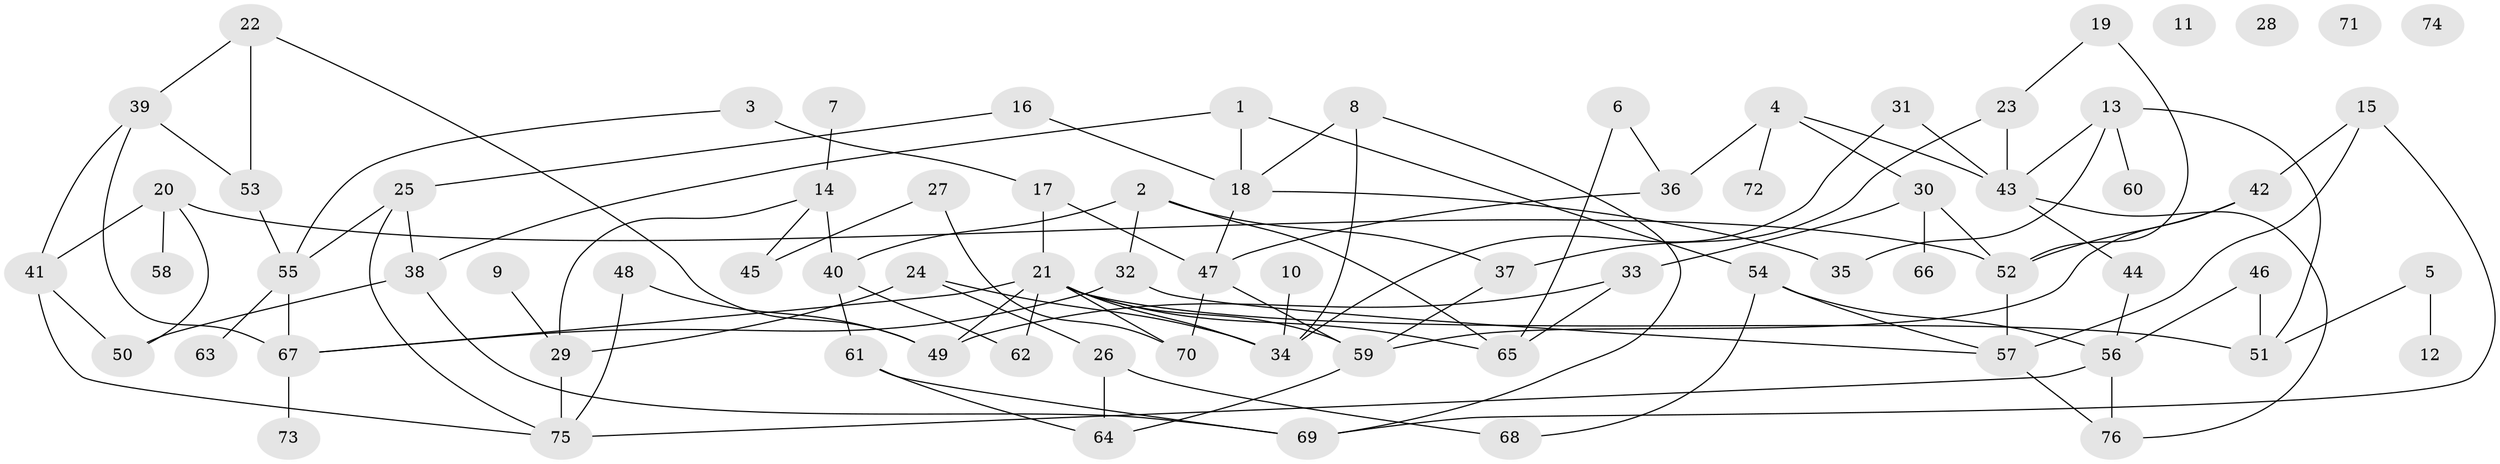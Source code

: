 // coarse degree distribution, {5: 0.18518518518518517, 4: 0.25925925925925924, 3: 0.1111111111111111, 2: 0.1111111111111111, 11: 0.037037037037037035, 1: 0.14814814814814814, 7: 0.1111111111111111, 6: 0.037037037037037035}
// Generated by graph-tools (version 1.1) at 2025/35/03/04/25 23:35:43]
// undirected, 76 vertices, 114 edges
graph export_dot {
  node [color=gray90,style=filled];
  1;
  2;
  3;
  4;
  5;
  6;
  7;
  8;
  9;
  10;
  11;
  12;
  13;
  14;
  15;
  16;
  17;
  18;
  19;
  20;
  21;
  22;
  23;
  24;
  25;
  26;
  27;
  28;
  29;
  30;
  31;
  32;
  33;
  34;
  35;
  36;
  37;
  38;
  39;
  40;
  41;
  42;
  43;
  44;
  45;
  46;
  47;
  48;
  49;
  50;
  51;
  52;
  53;
  54;
  55;
  56;
  57;
  58;
  59;
  60;
  61;
  62;
  63;
  64;
  65;
  66;
  67;
  68;
  69;
  70;
  71;
  72;
  73;
  74;
  75;
  76;
  1 -- 18;
  1 -- 38;
  1 -- 54;
  2 -- 32;
  2 -- 37;
  2 -- 40;
  2 -- 65;
  3 -- 17;
  3 -- 55;
  4 -- 30;
  4 -- 36;
  4 -- 43;
  4 -- 72;
  5 -- 12;
  5 -- 51;
  6 -- 36;
  6 -- 65;
  7 -- 14;
  8 -- 18;
  8 -- 34;
  8 -- 69;
  9 -- 29;
  10 -- 34;
  13 -- 35;
  13 -- 43;
  13 -- 51;
  13 -- 60;
  14 -- 29;
  14 -- 40;
  14 -- 45;
  15 -- 42;
  15 -- 57;
  15 -- 69;
  16 -- 18;
  16 -- 25;
  17 -- 21;
  17 -- 47;
  18 -- 35;
  18 -- 47;
  19 -- 23;
  19 -- 52;
  20 -- 41;
  20 -- 50;
  20 -- 52;
  20 -- 58;
  21 -- 34;
  21 -- 49;
  21 -- 51;
  21 -- 59;
  21 -- 62;
  21 -- 65;
  21 -- 67;
  21 -- 70;
  22 -- 39;
  22 -- 49;
  22 -- 53;
  23 -- 37;
  23 -- 43;
  24 -- 26;
  24 -- 29;
  24 -- 34;
  25 -- 38;
  25 -- 55;
  25 -- 75;
  26 -- 64;
  26 -- 68;
  27 -- 45;
  27 -- 70;
  29 -- 75;
  30 -- 33;
  30 -- 52;
  30 -- 66;
  31 -- 34;
  31 -- 43;
  32 -- 57;
  32 -- 67;
  33 -- 49;
  33 -- 65;
  36 -- 47;
  37 -- 59;
  38 -- 50;
  38 -- 69;
  39 -- 41;
  39 -- 53;
  39 -- 67;
  40 -- 61;
  40 -- 62;
  41 -- 50;
  41 -- 75;
  42 -- 52;
  42 -- 59;
  43 -- 44;
  43 -- 76;
  44 -- 56;
  46 -- 51;
  46 -- 56;
  47 -- 59;
  47 -- 70;
  48 -- 49;
  48 -- 75;
  52 -- 57;
  53 -- 55;
  54 -- 56;
  54 -- 57;
  54 -- 68;
  55 -- 63;
  55 -- 67;
  56 -- 75;
  56 -- 76;
  57 -- 76;
  59 -- 64;
  61 -- 64;
  61 -- 69;
  67 -- 73;
}
